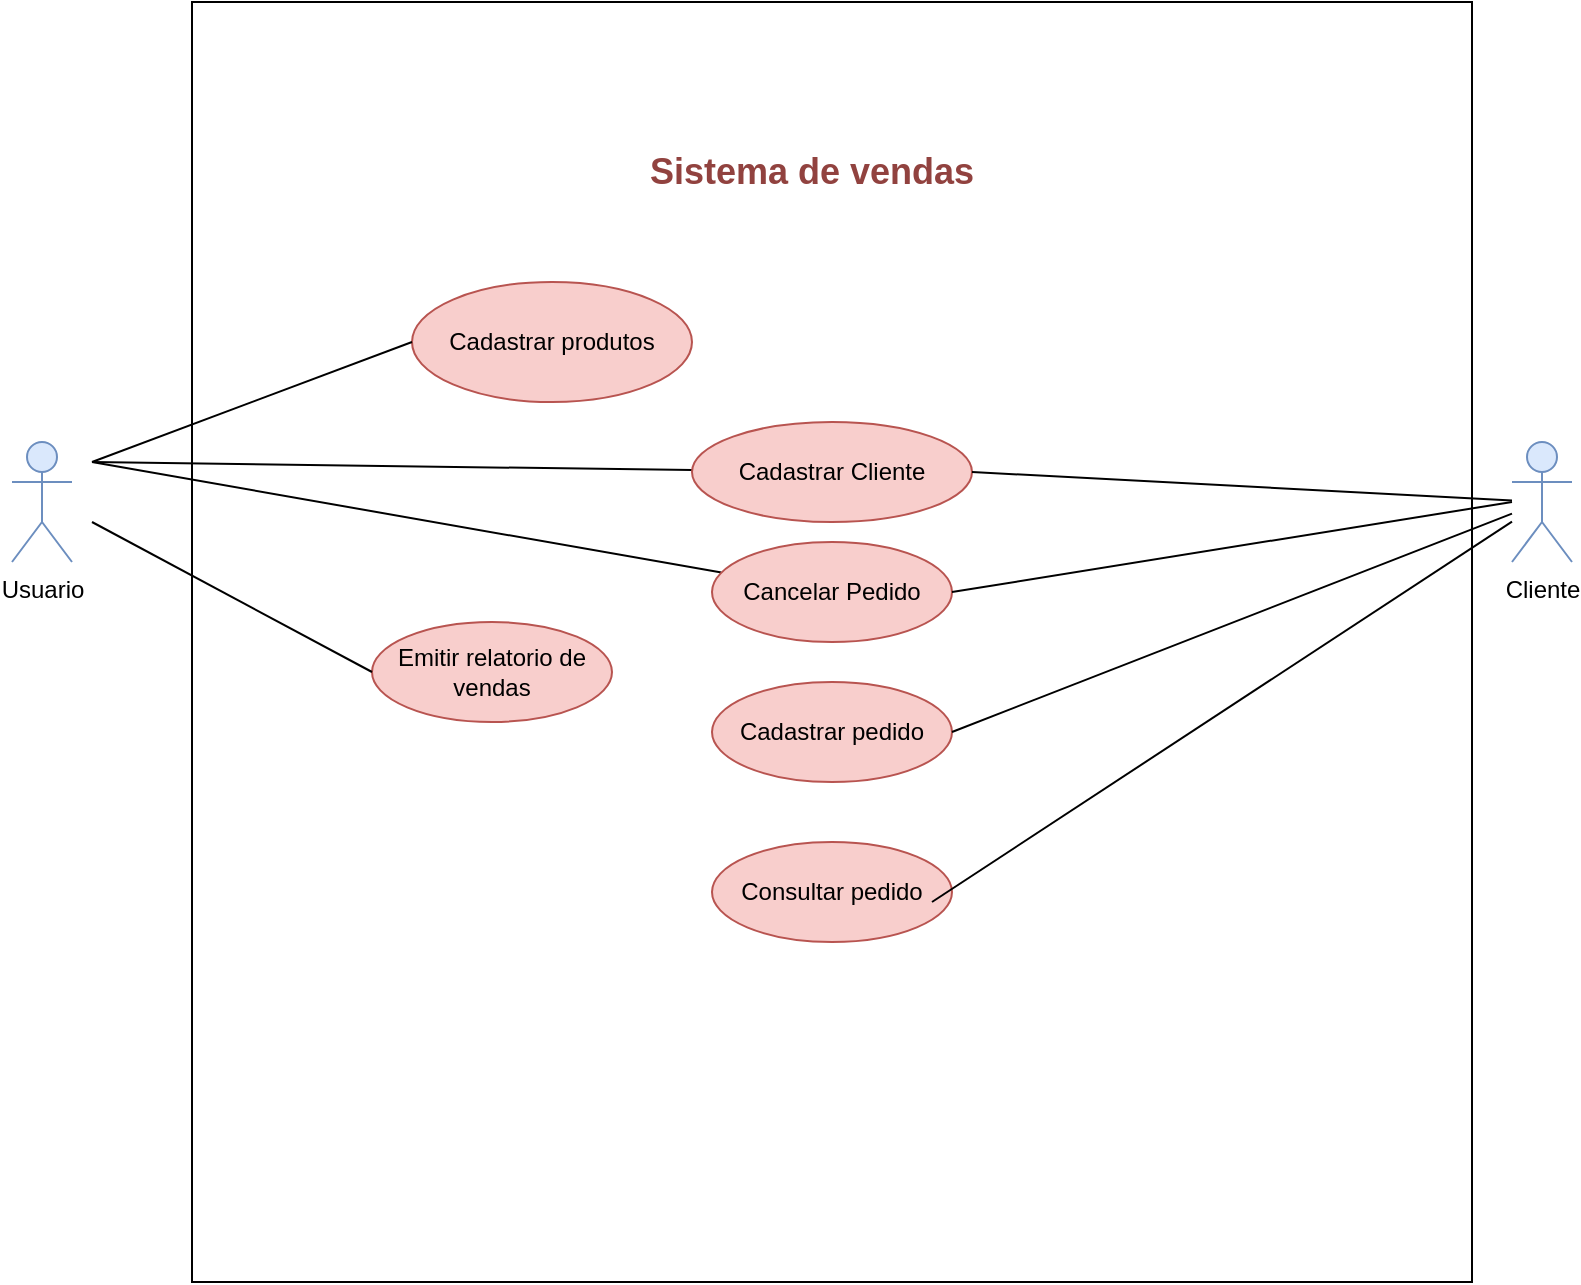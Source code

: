 <mxfile version="24.7.6" pages="2">
  <diagram name="Página-1" id="QX_FI9WJUcfYYBmX8Bwh">
    <mxGraphModel dx="954" dy="600" grid="1" gridSize="10" guides="1" tooltips="1" connect="1" arrows="1" fold="1" page="1" pageScale="1" pageWidth="827" pageHeight="1169" math="0" shadow="0">
      <root>
        <mxCell id="0" />
        <mxCell id="1" parent="0" />
        <mxCell id="Y-pKDUuyLgK6rK2YpaqO-1" value="" style="whiteSpace=wrap;html=1;aspect=fixed;" vertex="1" parent="1">
          <mxGeometry x="120" y="30" width="640" height="640" as="geometry" />
        </mxCell>
        <mxCell id="Y-pKDUuyLgK6rK2YpaqO-2" value="&lt;font size=&quot;1&quot; color=&quot;#91423f&quot;&gt;&lt;b style=&quot;font-size: 18px;&quot;&gt;Sistema de vendas&lt;/b&gt;&lt;/font&gt;" style="text;html=1;align=center;verticalAlign=middle;whiteSpace=wrap;rounded=0;" vertex="1" parent="1">
          <mxGeometry x="240" y="90" width="380" height="50" as="geometry" />
        </mxCell>
        <mxCell id="Y-pKDUuyLgK6rK2YpaqO-3" value="Usuario&lt;div&gt;&lt;br&gt;&lt;/div&gt;" style="shape=umlActor;verticalLabelPosition=bottom;verticalAlign=top;html=1;outlineConnect=0;fillColor=#dae8fc;strokeColor=#6c8ebf;" vertex="1" parent="1">
          <mxGeometry x="30" y="250" width="30" height="60" as="geometry" />
        </mxCell>
        <mxCell id="Y-pKDUuyLgK6rK2YpaqO-4" value="Cadastrar produtos" style="ellipse;whiteSpace=wrap;html=1;fillColor=#f8cecc;strokeColor=#b85450;" vertex="1" parent="1">
          <mxGeometry x="230" y="170" width="140" height="60" as="geometry" />
        </mxCell>
        <mxCell id="Y-pKDUuyLgK6rK2YpaqO-5" value="" style="endArrow=none;html=1;rounded=0;exitX=0;exitY=0.5;exitDx=0;exitDy=0;" edge="1" parent="1" source="Y-pKDUuyLgK6rK2YpaqO-4">
          <mxGeometry width="50" height="50" relative="1" as="geometry">
            <mxPoint x="390" y="230" as="sourcePoint" />
            <mxPoint x="70" y="260" as="targetPoint" />
            <Array as="points" />
          </mxGeometry>
        </mxCell>
        <mxCell id="Y-pKDUuyLgK6rK2YpaqO-7" value="" style="endArrow=none;html=1;rounded=0;" edge="1" parent="1" target="Y-pKDUuyLgK6rK2YpaqO-8">
          <mxGeometry width="50" height="50" relative="1" as="geometry">
            <mxPoint x="70" y="260" as="sourcePoint" />
            <mxPoint x="290" y="280" as="targetPoint" />
          </mxGeometry>
        </mxCell>
        <mxCell id="Y-pKDUuyLgK6rK2YpaqO-8" value="Cadastrar Cliente" style="ellipse;whiteSpace=wrap;html=1;fillColor=#f8cecc;strokeColor=#b85450;" vertex="1" parent="1">
          <mxGeometry x="370" y="240" width="140" height="50" as="geometry" />
        </mxCell>
        <mxCell id="Y-pKDUuyLgK6rK2YpaqO-9" value="" style="endArrow=none;html=1;rounded=0;" edge="1" parent="1" target="Y-pKDUuyLgK6rK2YpaqO-10">
          <mxGeometry width="50" height="50" relative="1" as="geometry">
            <mxPoint x="70" y="260" as="sourcePoint" />
            <mxPoint x="480" y="370" as="targetPoint" />
          </mxGeometry>
        </mxCell>
        <mxCell id="Y-pKDUuyLgK6rK2YpaqO-10" value="Cancelar Pedido" style="ellipse;whiteSpace=wrap;html=1;fillColor=#f8cecc;strokeColor=#b85450;" vertex="1" parent="1">
          <mxGeometry x="380" y="300" width="120" height="50" as="geometry" />
        </mxCell>
        <mxCell id="Y-pKDUuyLgK6rK2YpaqO-11" value="Cliente" style="shape=umlActor;verticalLabelPosition=bottom;verticalAlign=top;html=1;outlineConnect=0;fillColor=#dae8fc;strokeColor=#6c8ebf;" vertex="1" parent="1">
          <mxGeometry x="780" y="250" width="30" height="60" as="geometry" />
        </mxCell>
        <mxCell id="Y-pKDUuyLgK6rK2YpaqO-13" value="" style="endArrow=none;html=1;rounded=0;exitX=1;exitY=0.5;exitDx=0;exitDy=0;" edge="1" parent="1" source="Y-pKDUuyLgK6rK2YpaqO-8" target="Y-pKDUuyLgK6rK2YpaqO-11">
          <mxGeometry width="50" height="50" relative="1" as="geometry">
            <mxPoint x="430" y="420" as="sourcePoint" />
            <mxPoint x="480" y="370" as="targetPoint" />
          </mxGeometry>
        </mxCell>
        <mxCell id="Y-pKDUuyLgK6rK2YpaqO-14" value="" style="endArrow=none;html=1;rounded=0;exitX=1;exitY=0.5;exitDx=0;exitDy=0;" edge="1" parent="1" source="Y-pKDUuyLgK6rK2YpaqO-10">
          <mxGeometry width="50" height="50" relative="1" as="geometry">
            <mxPoint x="430" y="420" as="sourcePoint" />
            <mxPoint x="780" y="280" as="targetPoint" />
          </mxGeometry>
        </mxCell>
        <mxCell id="Y-pKDUuyLgK6rK2YpaqO-15" value="Emitir relatorio de vendas" style="ellipse;whiteSpace=wrap;html=1;fillColor=#f8cecc;strokeColor=#b85450;" vertex="1" parent="1">
          <mxGeometry x="210" y="340" width="120" height="50" as="geometry" />
        </mxCell>
        <mxCell id="Y-pKDUuyLgK6rK2YpaqO-16" value="" style="endArrow=none;html=1;rounded=0;exitX=0;exitY=0.5;exitDx=0;exitDy=0;" edge="1" parent="1" source="Y-pKDUuyLgK6rK2YpaqO-15">
          <mxGeometry width="50" height="50" relative="1" as="geometry">
            <mxPoint x="430" y="420" as="sourcePoint" />
            <mxPoint x="70" y="290" as="targetPoint" />
          </mxGeometry>
        </mxCell>
        <mxCell id="Y-pKDUuyLgK6rK2YpaqO-17" value="Cadastrar pedido" style="ellipse;whiteSpace=wrap;html=1;fillColor=#f8cecc;strokeColor=#b85450;" vertex="1" parent="1">
          <mxGeometry x="380" y="370" width="120" height="50" as="geometry" />
        </mxCell>
        <mxCell id="Y-pKDUuyLgK6rK2YpaqO-22" value="" style="endArrow=none;html=1;rounded=0;exitX=1;exitY=0.5;exitDx=0;exitDy=0;" edge="1" parent="1" source="Y-pKDUuyLgK6rK2YpaqO-17" target="Y-pKDUuyLgK6rK2YpaqO-11">
          <mxGeometry width="50" height="50" relative="1" as="geometry">
            <mxPoint x="430" y="420" as="sourcePoint" />
            <mxPoint x="480" y="370" as="targetPoint" />
          </mxGeometry>
        </mxCell>
        <mxCell id="Y-pKDUuyLgK6rK2YpaqO-23" value="Consultar pedido" style="ellipse;whiteSpace=wrap;html=1;fillColor=#f8cecc;strokeColor=#b85450;" vertex="1" parent="1">
          <mxGeometry x="380" y="450" width="120" height="50" as="geometry" />
        </mxCell>
        <mxCell id="Y-pKDUuyLgK6rK2YpaqO-24" value="" style="endArrow=none;html=1;rounded=0;" edge="1" parent="1" target="Y-pKDUuyLgK6rK2YpaqO-11">
          <mxGeometry width="50" height="50" relative="1" as="geometry">
            <mxPoint x="490" y="480" as="sourcePoint" />
            <mxPoint x="780" y="380" as="targetPoint" />
          </mxGeometry>
        </mxCell>
      </root>
    </mxGraphModel>
  </diagram>
  <diagram id="WWosEM4nqofx4WhOv12V" name="Página-2">
    <mxGraphModel dx="954" dy="600" grid="1" gridSize="10" guides="1" tooltips="1" connect="1" arrows="1" fold="1" page="1" pageScale="1" pageWidth="827" pageHeight="1169" math="0" shadow="0">
      <root>
        <mxCell id="0" />
        <mxCell id="1" parent="0" />
        <mxCell id="fg9cczcKI1-f1jRQWMMb-18" value="Usuario&lt;div&gt;&lt;br&gt;&lt;/div&gt;" style="shape=umlActor;verticalLabelPosition=bottom;verticalAlign=top;html=1;outlineConnect=0;fillColor=#fff2cc;strokeColor=#d6b656;" vertex="1" parent="1">
          <mxGeometry x="90" y="200" width="30" height="60" as="geometry" />
        </mxCell>
        <mxCell id="fg9cczcKI1-f1jRQWMMb-19" value="" style="whiteSpace=wrap;html=1;aspect=fixed;" vertex="1" parent="1">
          <mxGeometry x="170" y="170" width="550" height="550" as="geometry" />
        </mxCell>
        <mxCell id="jKlhv2nT7vRRiWOLKwgX-1" value="&lt;font size=&quot;1&quot; color=&quot;#91423f&quot;&gt;&lt;b style=&quot;font-size: 18px;&quot;&gt;Sistema de vendas&lt;/b&gt;&lt;/font&gt;" style="text;html=1;align=center;verticalAlign=middle;whiteSpace=wrap;rounded=0;" vertex="1" parent="1">
          <mxGeometry x="280" y="180" width="380" height="50" as="geometry" />
        </mxCell>
        <mxCell id="jKlhv2nT7vRRiWOLKwgX-2" value="Cadastrar cliente" style="ellipse;whiteSpace=wrap;html=1;fillColor=#ffe6cc;strokeColor=#d79b00;" vertex="1" parent="1">
          <mxGeometry x="280" y="220" width="120" height="50" as="geometry" />
        </mxCell>
        <mxCell id="jKlhv2nT7vRRiWOLKwgX-3" value="Cadastrar vendas" style="ellipse;whiteSpace=wrap;html=1;fillColor=#ffe6cc;strokeColor=#d79b00;" vertex="1" parent="1">
          <mxGeometry x="280" y="300" width="120" height="50" as="geometry" />
        </mxCell>
        <mxCell id="jKlhv2nT7vRRiWOLKwgX-4" value="Fazer backups" style="ellipse;whiteSpace=wrap;html=1;fillColor=#ffe6cc;strokeColor=#d79b00;" vertex="1" parent="1">
          <mxGeometry x="354" y="490" width="120" height="50" as="geometry" />
        </mxCell>
        <mxCell id="jKlhv2nT7vRRiWOLKwgX-5" value="" style="endArrow=none;html=1;rounded=0;entryX=0;entryY=0.5;entryDx=0;entryDy=0;" edge="1" parent="1" source="fg9cczcKI1-f1jRQWMMb-18" target="jKlhv2nT7vRRiWOLKwgX-2">
          <mxGeometry width="50" height="50" relative="1" as="geometry">
            <mxPoint x="480" y="420" as="sourcePoint" />
            <mxPoint x="530" y="370" as="targetPoint" />
          </mxGeometry>
        </mxCell>
        <mxCell id="jKlhv2nT7vRRiWOLKwgX-6" value="" style="endArrow=none;html=1;rounded=0;entryX=0;entryY=0.5;entryDx=0;entryDy=0;" edge="1" parent="1" target="jKlhv2nT7vRRiWOLKwgX-3">
          <mxGeometry width="50" height="50" relative="1" as="geometry">
            <mxPoint x="120" y="230" as="sourcePoint" />
            <mxPoint x="530" y="370" as="targetPoint" />
          </mxGeometry>
        </mxCell>
        <mxCell id="jKlhv2nT7vRRiWOLKwgX-7" value="sistema&lt;div&gt;&lt;br&gt;&lt;/div&gt;" style="shape=umlActor;verticalLabelPosition=bottom;verticalAlign=top;html=1;outlineConnect=0;fillColor=#fff2cc;strokeColor=#d6b656;" vertex="1" parent="1">
          <mxGeometry x="590" y="520" width="30" height="60" as="geometry" />
        </mxCell>
        <mxCell id="jKlhv2nT7vRRiWOLKwgX-8" value="" style="endArrow=none;html=1;rounded=0;exitX=1;exitY=0.5;exitDx=0;exitDy=0;" edge="1" parent="1" source="jKlhv2nT7vRRiWOLKwgX-4" target="jKlhv2nT7vRRiWOLKwgX-7">
          <mxGeometry width="50" height="50" relative="1" as="geometry">
            <mxPoint x="630" y="440" as="sourcePoint" />
            <mxPoint x="680" y="390" as="targetPoint" />
          </mxGeometry>
        </mxCell>
      </root>
    </mxGraphModel>
  </diagram>
</mxfile>
